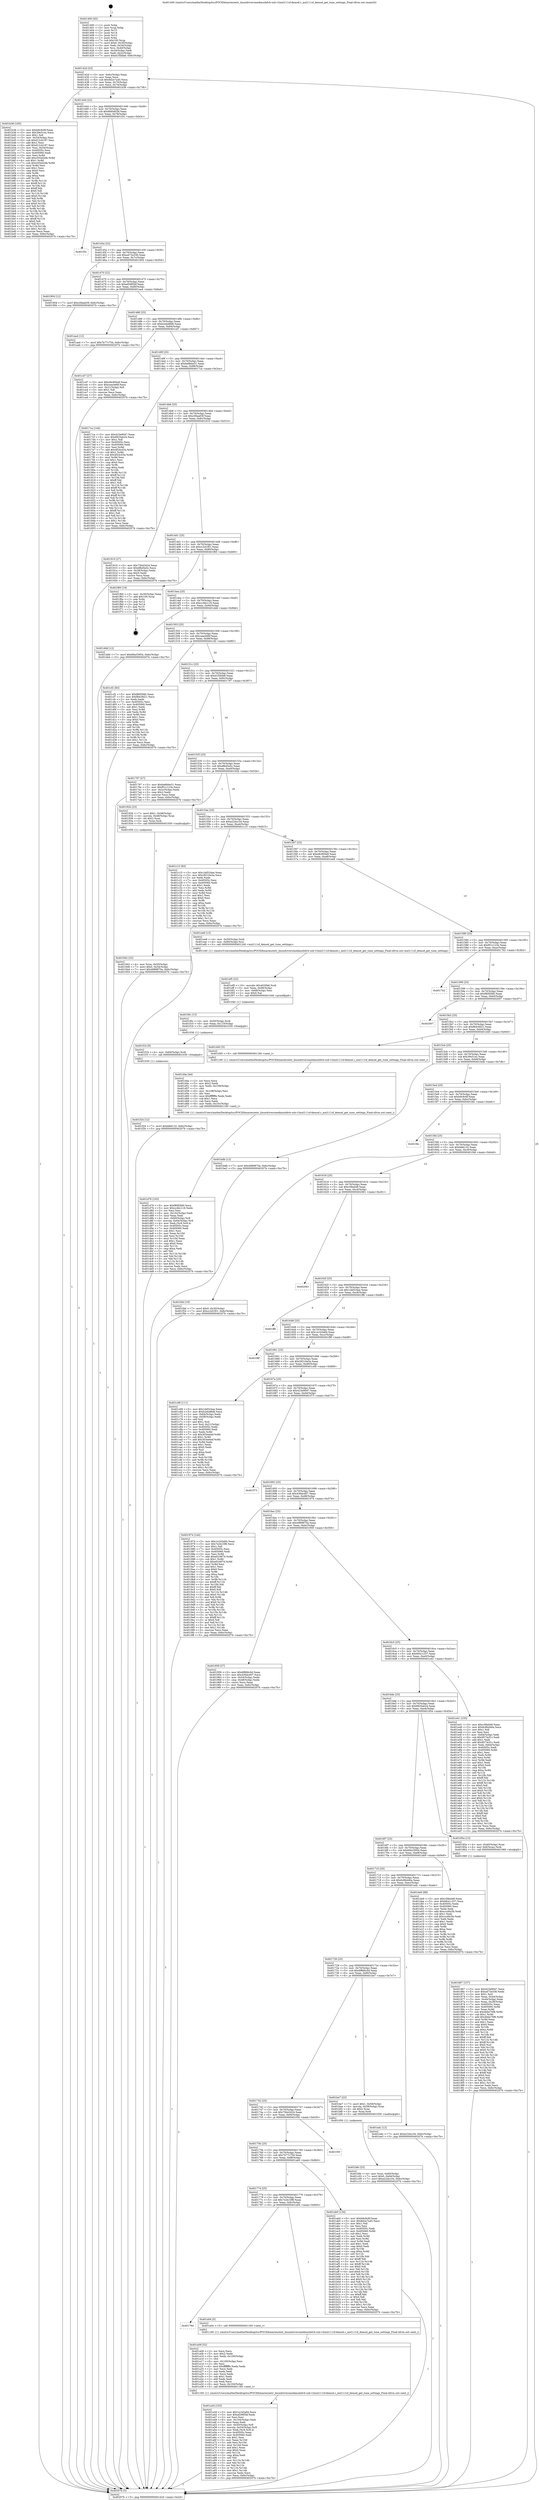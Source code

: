 digraph "0x401400" {
  label = "0x401400 (/mnt/c/Users/mathe/Desktop/tcc/POCII/binaries/extr_linuxdriversmediausbdvb-usb-v2mxl111sf-demod.c_mxl111sf_demod_get_tune_settings_Final-ollvm.out::main(0))"
  labelloc = "t"
  node[shape=record]

  Entry [label="",width=0.3,height=0.3,shape=circle,fillcolor=black,style=filled]
  "0x40142d" [label="{
     0x40142d [23]\l
     | [instrs]\l
     &nbsp;&nbsp;0x40142d \<+3\>: mov -0x6c(%rbp),%eax\l
     &nbsp;&nbsp;0x401430 \<+2\>: mov %eax,%ecx\l
     &nbsp;&nbsp;0x401432 \<+6\>: sub $0x8d2e7a45,%ecx\l
     &nbsp;&nbsp;0x401438 \<+3\>: mov %eax,-0x70(%rbp)\l
     &nbsp;&nbsp;0x40143b \<+3\>: mov %ecx,-0x74(%rbp)\l
     &nbsp;&nbsp;0x40143e \<+6\>: je 0000000000401b36 \<main+0x736\>\l
  }"]
  "0x401b36" [label="{
     0x401b36 [165]\l
     | [instrs]\l
     &nbsp;&nbsp;0x401b36 \<+5\>: mov $0xb9c9c6f,%eax\l
     &nbsp;&nbsp;0x401b3b \<+5\>: mov $0x39e51ec,%ecx\l
     &nbsp;&nbsp;0x401b40 \<+2\>: mov $0x1,%dl\l
     &nbsp;&nbsp;0x401b42 \<+3\>: mov -0x54(%rbp),%esi\l
     &nbsp;&nbsp;0x401b45 \<+6\>: sub $0xd12cb187,%esi\l
     &nbsp;&nbsp;0x401b4b \<+3\>: add $0x1,%esi\l
     &nbsp;&nbsp;0x401b4e \<+6\>: add $0xd12cb187,%esi\l
     &nbsp;&nbsp;0x401b54 \<+3\>: mov %esi,-0x54(%rbp)\l
     &nbsp;&nbsp;0x401b57 \<+7\>: mov 0x40505c,%esi\l
     &nbsp;&nbsp;0x401b5e \<+7\>: mov 0x405060,%edi\l
     &nbsp;&nbsp;0x401b65 \<+3\>: mov %esi,%r8d\l
     &nbsp;&nbsp;0x401b68 \<+7\>: add $0xc054d2db,%r8d\l
     &nbsp;&nbsp;0x401b6f \<+4\>: sub $0x1,%r8d\l
     &nbsp;&nbsp;0x401b73 \<+7\>: sub $0xc054d2db,%r8d\l
     &nbsp;&nbsp;0x401b7a \<+4\>: imul %r8d,%esi\l
     &nbsp;&nbsp;0x401b7e \<+3\>: and $0x1,%esi\l
     &nbsp;&nbsp;0x401b81 \<+3\>: cmp $0x0,%esi\l
     &nbsp;&nbsp;0x401b84 \<+4\>: sete %r9b\l
     &nbsp;&nbsp;0x401b88 \<+3\>: cmp $0xa,%edi\l
     &nbsp;&nbsp;0x401b8b \<+4\>: setl %r10b\l
     &nbsp;&nbsp;0x401b8f \<+3\>: mov %r9b,%r11b\l
     &nbsp;&nbsp;0x401b92 \<+4\>: xor $0xff,%r11b\l
     &nbsp;&nbsp;0x401b96 \<+3\>: mov %r10b,%bl\l
     &nbsp;&nbsp;0x401b99 \<+3\>: xor $0xff,%bl\l
     &nbsp;&nbsp;0x401b9c \<+3\>: xor $0x0,%dl\l
     &nbsp;&nbsp;0x401b9f \<+3\>: mov %r11b,%r14b\l
     &nbsp;&nbsp;0x401ba2 \<+4\>: and $0x0,%r14b\l
     &nbsp;&nbsp;0x401ba6 \<+3\>: and %dl,%r9b\l
     &nbsp;&nbsp;0x401ba9 \<+3\>: mov %bl,%r15b\l
     &nbsp;&nbsp;0x401bac \<+4\>: and $0x0,%r15b\l
     &nbsp;&nbsp;0x401bb0 \<+3\>: and %dl,%r10b\l
     &nbsp;&nbsp;0x401bb3 \<+3\>: or %r9b,%r14b\l
     &nbsp;&nbsp;0x401bb6 \<+3\>: or %r10b,%r15b\l
     &nbsp;&nbsp;0x401bb9 \<+3\>: xor %r15b,%r14b\l
     &nbsp;&nbsp;0x401bbc \<+3\>: or %bl,%r11b\l
     &nbsp;&nbsp;0x401bbf \<+4\>: xor $0xff,%r11b\l
     &nbsp;&nbsp;0x401bc3 \<+3\>: or $0x0,%dl\l
     &nbsp;&nbsp;0x401bc6 \<+3\>: and %dl,%r11b\l
     &nbsp;&nbsp;0x401bc9 \<+3\>: or %r11b,%r14b\l
     &nbsp;&nbsp;0x401bcc \<+4\>: test $0x1,%r14b\l
     &nbsp;&nbsp;0x401bd0 \<+3\>: cmovne %ecx,%eax\l
     &nbsp;&nbsp;0x401bd3 \<+3\>: mov %eax,-0x6c(%rbp)\l
     &nbsp;&nbsp;0x401bd6 \<+5\>: jmp 000000000040207b \<main+0xc7b\>\l
  }"]
  "0x401444" [label="{
     0x401444 [22]\l
     | [instrs]\l
     &nbsp;&nbsp;0x401444 \<+5\>: jmp 0000000000401449 \<main+0x49\>\l
     &nbsp;&nbsp;0x401449 \<+3\>: mov -0x70(%rbp),%eax\l
     &nbsp;&nbsp;0x40144c \<+5\>: sub $0x8f40d039,%eax\l
     &nbsp;&nbsp;0x401451 \<+3\>: mov %eax,-0x78(%rbp)\l
     &nbsp;&nbsp;0x401454 \<+6\>: je 0000000000401f3c \<main+0xb3c\>\l
  }"]
  Exit [label="",width=0.3,height=0.3,shape=circle,fillcolor=black,style=filled,peripheries=2]
  "0x401f3c" [label="{
     0x401f3c\l
  }", style=dashed]
  "0x40145a" [label="{
     0x40145a [22]\l
     | [instrs]\l
     &nbsp;&nbsp;0x40145a \<+5\>: jmp 000000000040145f \<main+0x5f\>\l
     &nbsp;&nbsp;0x40145f \<+3\>: mov -0x70(%rbp),%eax\l
     &nbsp;&nbsp;0x401462 \<+5\>: sub $0xa472e336,%eax\l
     &nbsp;&nbsp;0x401467 \<+3\>: mov %eax,-0x7c(%rbp)\l
     &nbsp;&nbsp;0x40146a \<+6\>: je 0000000000401904 \<main+0x504\>\l
  }"]
  "0x401f24" [label="{
     0x401f24 [12]\l
     | [instrs]\l
     &nbsp;&nbsp;0x401f24 \<+7\>: movl $0xbfe6132,-0x6c(%rbp)\l
     &nbsp;&nbsp;0x401f2b \<+5\>: jmp 000000000040207b \<main+0xc7b\>\l
  }"]
  "0x401904" [label="{
     0x401904 [12]\l
     | [instrs]\l
     &nbsp;&nbsp;0x401904 \<+7\>: movl $0xc06aa03f,-0x6c(%rbp)\l
     &nbsp;&nbsp;0x40190b \<+5\>: jmp 000000000040207b \<main+0xc7b\>\l
  }"]
  "0x401470" [label="{
     0x401470 [22]\l
     | [instrs]\l
     &nbsp;&nbsp;0x401470 \<+5\>: jmp 0000000000401475 \<main+0x75\>\l
     &nbsp;&nbsp;0x401475 \<+3\>: mov -0x70(%rbp),%eax\l
     &nbsp;&nbsp;0x401478 \<+5\>: sub $0xaf2985bf,%eax\l
     &nbsp;&nbsp;0x40147d \<+3\>: mov %eax,-0x80(%rbp)\l
     &nbsp;&nbsp;0x401480 \<+6\>: je 0000000000401aa4 \<main+0x6a4\>\l
  }"]
  "0x401f1b" [label="{
     0x401f1b [9]\l
     | [instrs]\l
     &nbsp;&nbsp;0x401f1b \<+4\>: mov -0x60(%rbp),%rdi\l
     &nbsp;&nbsp;0x401f1f \<+5\>: call 0000000000401030 \<free@plt\>\l
     | [calls]\l
     &nbsp;&nbsp;0x401030 \{1\} (unknown)\l
  }"]
  "0x401aa4" [label="{
     0x401aa4 [12]\l
     | [instrs]\l
     &nbsp;&nbsp;0x401aa4 \<+7\>: movl $0x7b77c75d,-0x6c(%rbp)\l
     &nbsp;&nbsp;0x401aab \<+5\>: jmp 000000000040207b \<main+0xc7b\>\l
  }"]
  "0x401486" [label="{
     0x401486 [25]\l
     | [instrs]\l
     &nbsp;&nbsp;0x401486 \<+5\>: jmp 000000000040148b \<main+0x8b\>\l
     &nbsp;&nbsp;0x40148b \<+3\>: mov -0x70(%rbp),%eax\l
     &nbsp;&nbsp;0x40148e \<+5\>: sub $0xb2ebd8d8,%eax\l
     &nbsp;&nbsp;0x401493 \<+6\>: mov %eax,-0x84(%rbp)\l
     &nbsp;&nbsp;0x401499 \<+6\>: je 0000000000401cd7 \<main+0x8d7\>\l
  }"]
  "0x401f0c" [label="{
     0x401f0c [15]\l
     | [instrs]\l
     &nbsp;&nbsp;0x401f0c \<+4\>: mov -0x50(%rbp),%rdi\l
     &nbsp;&nbsp;0x401f10 \<+6\>: mov %eax,-0x110(%rbp)\l
     &nbsp;&nbsp;0x401f16 \<+5\>: call 0000000000401030 \<free@plt\>\l
     | [calls]\l
     &nbsp;&nbsp;0x401030 \{1\} (unknown)\l
  }"]
  "0x401cd7" [label="{
     0x401cd7 [27]\l
     | [instrs]\l
     &nbsp;&nbsp;0x401cd7 \<+5\>: mov $0xe9c900a9,%eax\l
     &nbsp;&nbsp;0x401cdc \<+5\>: mov $0xceacb66f,%ecx\l
     &nbsp;&nbsp;0x401ce1 \<+3\>: mov -0x21(%rbp),%dl\l
     &nbsp;&nbsp;0x401ce4 \<+3\>: test $0x1,%dl\l
     &nbsp;&nbsp;0x401ce7 \<+3\>: cmovne %ecx,%eax\l
     &nbsp;&nbsp;0x401cea \<+3\>: mov %eax,-0x6c(%rbp)\l
     &nbsp;&nbsp;0x401ced \<+5\>: jmp 000000000040207b \<main+0xc7b\>\l
  }"]
  "0x40149f" [label="{
     0x40149f [25]\l
     | [instrs]\l
     &nbsp;&nbsp;0x40149f \<+5\>: jmp 00000000004014a4 \<main+0xa4\>\l
     &nbsp;&nbsp;0x4014a4 \<+3\>: mov -0x70(%rbp),%eax\l
     &nbsp;&nbsp;0x4014a7 \<+5\>: sub $0xbe8bbe51,%eax\l
     &nbsp;&nbsp;0x4014ac \<+6\>: mov %eax,-0x88(%rbp)\l
     &nbsp;&nbsp;0x4014b2 \<+6\>: je 00000000004017ca \<main+0x3ca\>\l
  }"]
  "0x401ef5" [label="{
     0x401ef5 [23]\l
     | [instrs]\l
     &nbsp;&nbsp;0x401ef5 \<+10\>: movabs $0x4030b6,%rdi\l
     &nbsp;&nbsp;0x401eff \<+3\>: mov %eax,-0x68(%rbp)\l
     &nbsp;&nbsp;0x401f02 \<+3\>: mov -0x68(%rbp),%esi\l
     &nbsp;&nbsp;0x401f05 \<+2\>: mov $0x0,%al\l
     &nbsp;&nbsp;0x401f07 \<+5\>: call 0000000000401040 \<printf@plt\>\l
     | [calls]\l
     &nbsp;&nbsp;0x401040 \{1\} (unknown)\l
  }"]
  "0x4017ca" [label="{
     0x4017ca [144]\l
     | [instrs]\l
     &nbsp;&nbsp;0x4017ca \<+5\>: mov $0x423e9047,%eax\l
     &nbsp;&nbsp;0x4017cf \<+5\>: mov $0x6825ab24,%ecx\l
     &nbsp;&nbsp;0x4017d4 \<+2\>: mov $0x1,%dl\l
     &nbsp;&nbsp;0x4017d6 \<+7\>: mov 0x40505c,%esi\l
     &nbsp;&nbsp;0x4017dd \<+7\>: mov 0x405060,%edi\l
     &nbsp;&nbsp;0x4017e4 \<+3\>: mov %esi,%r8d\l
     &nbsp;&nbsp;0x4017e7 \<+7\>: add $0x4f24c03a,%r8d\l
     &nbsp;&nbsp;0x4017ee \<+4\>: sub $0x1,%r8d\l
     &nbsp;&nbsp;0x4017f2 \<+7\>: sub $0x4f24c03a,%r8d\l
     &nbsp;&nbsp;0x4017f9 \<+4\>: imul %r8d,%esi\l
     &nbsp;&nbsp;0x4017fd \<+3\>: and $0x1,%esi\l
     &nbsp;&nbsp;0x401800 \<+3\>: cmp $0x0,%esi\l
     &nbsp;&nbsp;0x401803 \<+4\>: sete %r9b\l
     &nbsp;&nbsp;0x401807 \<+3\>: cmp $0xa,%edi\l
     &nbsp;&nbsp;0x40180a \<+4\>: setl %r10b\l
     &nbsp;&nbsp;0x40180e \<+3\>: mov %r9b,%r11b\l
     &nbsp;&nbsp;0x401811 \<+4\>: xor $0xff,%r11b\l
     &nbsp;&nbsp;0x401815 \<+3\>: mov %r10b,%bl\l
     &nbsp;&nbsp;0x401818 \<+3\>: xor $0xff,%bl\l
     &nbsp;&nbsp;0x40181b \<+3\>: xor $0x1,%dl\l
     &nbsp;&nbsp;0x40181e \<+3\>: mov %r11b,%r14b\l
     &nbsp;&nbsp;0x401821 \<+4\>: and $0xff,%r14b\l
     &nbsp;&nbsp;0x401825 \<+3\>: and %dl,%r9b\l
     &nbsp;&nbsp;0x401828 \<+3\>: mov %bl,%r15b\l
     &nbsp;&nbsp;0x40182b \<+4\>: and $0xff,%r15b\l
     &nbsp;&nbsp;0x40182f \<+3\>: and %dl,%r10b\l
     &nbsp;&nbsp;0x401832 \<+3\>: or %r9b,%r14b\l
     &nbsp;&nbsp;0x401835 \<+3\>: or %r10b,%r15b\l
     &nbsp;&nbsp;0x401838 \<+3\>: xor %r15b,%r14b\l
     &nbsp;&nbsp;0x40183b \<+3\>: or %bl,%r11b\l
     &nbsp;&nbsp;0x40183e \<+4\>: xor $0xff,%r11b\l
     &nbsp;&nbsp;0x401842 \<+3\>: or $0x1,%dl\l
     &nbsp;&nbsp;0x401845 \<+3\>: and %dl,%r11b\l
     &nbsp;&nbsp;0x401848 \<+3\>: or %r11b,%r14b\l
     &nbsp;&nbsp;0x40184b \<+4\>: test $0x1,%r14b\l
     &nbsp;&nbsp;0x40184f \<+3\>: cmovne %ecx,%eax\l
     &nbsp;&nbsp;0x401852 \<+3\>: mov %eax,-0x6c(%rbp)\l
     &nbsp;&nbsp;0x401855 \<+5\>: jmp 000000000040207b \<main+0xc7b\>\l
  }"]
  "0x4014b8" [label="{
     0x4014b8 [25]\l
     | [instrs]\l
     &nbsp;&nbsp;0x4014b8 \<+5\>: jmp 00000000004014bd \<main+0xbd\>\l
     &nbsp;&nbsp;0x4014bd \<+3\>: mov -0x70(%rbp),%eax\l
     &nbsp;&nbsp;0x4014c0 \<+5\>: sub $0xc06aa03f,%eax\l
     &nbsp;&nbsp;0x4014c5 \<+6\>: mov %eax,-0x8c(%rbp)\l
     &nbsp;&nbsp;0x4014cb \<+6\>: je 0000000000401910 \<main+0x510\>\l
  }"]
  "0x401d76" [label="{
     0x401d76 [103]\l
     | [instrs]\l
     &nbsp;&nbsp;0x401d76 \<+5\>: mov $0xf80f2fd0,%ecx\l
     &nbsp;&nbsp;0x401d7b \<+5\>: mov $0xcc4bc118,%edx\l
     &nbsp;&nbsp;0x401d80 \<+2\>: xor %esi,%esi\l
     &nbsp;&nbsp;0x401d82 \<+6\>: mov -0x10c(%rbp),%edi\l
     &nbsp;&nbsp;0x401d88 \<+3\>: imul %eax,%edi\l
     &nbsp;&nbsp;0x401d8b \<+4\>: mov -0x60(%rbp),%r8\l
     &nbsp;&nbsp;0x401d8f \<+4\>: movslq -0x64(%rbp),%r9\l
     &nbsp;&nbsp;0x401d93 \<+4\>: mov %edi,(%r8,%r9,4)\l
     &nbsp;&nbsp;0x401d97 \<+7\>: mov 0x40505c,%eax\l
     &nbsp;&nbsp;0x401d9e \<+7\>: mov 0x405060,%edi\l
     &nbsp;&nbsp;0x401da5 \<+3\>: sub $0x1,%esi\l
     &nbsp;&nbsp;0x401da8 \<+3\>: mov %eax,%r10d\l
     &nbsp;&nbsp;0x401dab \<+3\>: add %esi,%r10d\l
     &nbsp;&nbsp;0x401dae \<+4\>: imul %r10d,%eax\l
     &nbsp;&nbsp;0x401db2 \<+3\>: and $0x1,%eax\l
     &nbsp;&nbsp;0x401db5 \<+3\>: cmp $0x0,%eax\l
     &nbsp;&nbsp;0x401db8 \<+4\>: sete %r11b\l
     &nbsp;&nbsp;0x401dbc \<+3\>: cmp $0xa,%edi\l
     &nbsp;&nbsp;0x401dbf \<+3\>: setl %bl\l
     &nbsp;&nbsp;0x401dc2 \<+3\>: mov %r11b,%r14b\l
     &nbsp;&nbsp;0x401dc5 \<+3\>: and %bl,%r14b\l
     &nbsp;&nbsp;0x401dc8 \<+3\>: xor %bl,%r11b\l
     &nbsp;&nbsp;0x401dcb \<+3\>: or %r11b,%r14b\l
     &nbsp;&nbsp;0x401dce \<+4\>: test $0x1,%r14b\l
     &nbsp;&nbsp;0x401dd2 \<+3\>: cmovne %edx,%ecx\l
     &nbsp;&nbsp;0x401dd5 \<+3\>: mov %ecx,-0x6c(%rbp)\l
     &nbsp;&nbsp;0x401dd8 \<+5\>: jmp 000000000040207b \<main+0xc7b\>\l
  }"]
  "0x401910" [label="{
     0x401910 [27]\l
     | [instrs]\l
     &nbsp;&nbsp;0x401910 \<+5\>: mov $0x75b43424,%eax\l
     &nbsp;&nbsp;0x401915 \<+5\>: mov $0xdfbd5a5c,%ecx\l
     &nbsp;&nbsp;0x40191a \<+3\>: mov -0x28(%rbp),%edx\l
     &nbsp;&nbsp;0x40191d \<+3\>: cmp $0x0,%edx\l
     &nbsp;&nbsp;0x401920 \<+3\>: cmove %ecx,%eax\l
     &nbsp;&nbsp;0x401923 \<+3\>: mov %eax,-0x6c(%rbp)\l
     &nbsp;&nbsp;0x401926 \<+5\>: jmp 000000000040207b \<main+0xc7b\>\l
  }"]
  "0x4014d1" [label="{
     0x4014d1 [25]\l
     | [instrs]\l
     &nbsp;&nbsp;0x4014d1 \<+5\>: jmp 00000000004014d6 \<main+0xd6\>\l
     &nbsp;&nbsp;0x4014d6 \<+3\>: mov -0x70(%rbp),%eax\l
     &nbsp;&nbsp;0x4014d9 \<+5\>: sub $0xcc2d1f01,%eax\l
     &nbsp;&nbsp;0x4014de \<+6\>: mov %eax,-0x90(%rbp)\l
     &nbsp;&nbsp;0x4014e4 \<+6\>: je 0000000000401f60 \<main+0xb60\>\l
  }"]
  "0x401d4a" [label="{
     0x401d4a [44]\l
     | [instrs]\l
     &nbsp;&nbsp;0x401d4a \<+2\>: xor %ecx,%ecx\l
     &nbsp;&nbsp;0x401d4c \<+5\>: mov $0x2,%edx\l
     &nbsp;&nbsp;0x401d51 \<+6\>: mov %edx,-0x108(%rbp)\l
     &nbsp;&nbsp;0x401d57 \<+1\>: cltd\l
     &nbsp;&nbsp;0x401d58 \<+6\>: mov -0x108(%rbp),%esi\l
     &nbsp;&nbsp;0x401d5e \<+2\>: idiv %esi\l
     &nbsp;&nbsp;0x401d60 \<+6\>: imul $0xfffffffe,%edx,%edx\l
     &nbsp;&nbsp;0x401d66 \<+3\>: sub $0x1,%ecx\l
     &nbsp;&nbsp;0x401d69 \<+2\>: sub %ecx,%edx\l
     &nbsp;&nbsp;0x401d6b \<+6\>: mov %edx,-0x10c(%rbp)\l
     &nbsp;&nbsp;0x401d71 \<+5\>: call 0000000000401160 \<next_i\>\l
     | [calls]\l
     &nbsp;&nbsp;0x401160 \{1\} (/mnt/c/Users/mathe/Desktop/tcc/POCII/binaries/extr_linuxdriversmediausbdvb-usb-v2mxl111sf-demod.c_mxl111sf_demod_get_tune_settings_Final-ollvm.out::next_i)\l
  }"]
  "0x401f60" [label="{
     0x401f60 [19]\l
     | [instrs]\l
     &nbsp;&nbsp;0x401f60 \<+3\>: mov -0x30(%rbp),%eax\l
     &nbsp;&nbsp;0x401f63 \<+7\>: add $0x100,%rsp\l
     &nbsp;&nbsp;0x401f6a \<+1\>: pop %rbx\l
     &nbsp;&nbsp;0x401f6b \<+2\>: pop %r12\l
     &nbsp;&nbsp;0x401f6d \<+2\>: pop %r14\l
     &nbsp;&nbsp;0x401f6f \<+2\>: pop %r15\l
     &nbsp;&nbsp;0x401f71 \<+1\>: pop %rbp\l
     &nbsp;&nbsp;0x401f72 \<+1\>: ret\l
  }"]
  "0x4014ea" [label="{
     0x4014ea [25]\l
     | [instrs]\l
     &nbsp;&nbsp;0x4014ea \<+5\>: jmp 00000000004014ef \<main+0xef\>\l
     &nbsp;&nbsp;0x4014ef \<+3\>: mov -0x70(%rbp),%eax\l
     &nbsp;&nbsp;0x4014f2 \<+5\>: sub $0xcc4bc118,%eax\l
     &nbsp;&nbsp;0x4014f7 \<+6\>: mov %eax,-0x94(%rbp)\l
     &nbsp;&nbsp;0x4014fd \<+6\>: je 0000000000401ddd \<main+0x9dd\>\l
  }"]
  "0x401bfe" [label="{
     0x401bfe [23]\l
     | [instrs]\l
     &nbsp;&nbsp;0x401bfe \<+4\>: mov %rax,-0x60(%rbp)\l
     &nbsp;&nbsp;0x401c02 \<+7\>: movl $0x0,-0x64(%rbp)\l
     &nbsp;&nbsp;0x401c09 \<+7\>: movl $0xe22dcc34,-0x6c(%rbp)\l
     &nbsp;&nbsp;0x401c10 \<+5\>: jmp 000000000040207b \<main+0xc7b\>\l
  }"]
  "0x401ddd" [label="{
     0x401ddd [12]\l
     | [instrs]\l
     &nbsp;&nbsp;0x401ddd \<+7\>: movl $0x69a33954,-0x6c(%rbp)\l
     &nbsp;&nbsp;0x401de4 \<+5\>: jmp 000000000040207b \<main+0xc7b\>\l
  }"]
  "0x401503" [label="{
     0x401503 [25]\l
     | [instrs]\l
     &nbsp;&nbsp;0x401503 \<+5\>: jmp 0000000000401508 \<main+0x108\>\l
     &nbsp;&nbsp;0x401508 \<+3\>: mov -0x70(%rbp),%eax\l
     &nbsp;&nbsp;0x40150b \<+5\>: sub $0xceacb66f,%eax\l
     &nbsp;&nbsp;0x401510 \<+6\>: mov %eax,-0x98(%rbp)\l
     &nbsp;&nbsp;0x401516 \<+6\>: je 0000000000401cf2 \<main+0x8f2\>\l
  }"]
  "0x401a3d" [label="{
     0x401a3d [103]\l
     | [instrs]\l
     &nbsp;&nbsp;0x401a3d \<+5\>: mov $0x1e1b5a84,%ecx\l
     &nbsp;&nbsp;0x401a42 \<+5\>: mov $0xaf2985bf,%edx\l
     &nbsp;&nbsp;0x401a47 \<+2\>: xor %esi,%esi\l
     &nbsp;&nbsp;0x401a49 \<+6\>: mov -0x104(%rbp),%edi\l
     &nbsp;&nbsp;0x401a4f \<+3\>: imul %eax,%edi\l
     &nbsp;&nbsp;0x401a52 \<+4\>: mov -0x50(%rbp),%r8\l
     &nbsp;&nbsp;0x401a56 \<+4\>: movslq -0x54(%rbp),%r9\l
     &nbsp;&nbsp;0x401a5a \<+4\>: mov %edi,(%r8,%r9,4)\l
     &nbsp;&nbsp;0x401a5e \<+7\>: mov 0x40505c,%eax\l
     &nbsp;&nbsp;0x401a65 \<+7\>: mov 0x405060,%edi\l
     &nbsp;&nbsp;0x401a6c \<+3\>: sub $0x1,%esi\l
     &nbsp;&nbsp;0x401a6f \<+3\>: mov %eax,%r10d\l
     &nbsp;&nbsp;0x401a72 \<+3\>: add %esi,%r10d\l
     &nbsp;&nbsp;0x401a75 \<+4\>: imul %r10d,%eax\l
     &nbsp;&nbsp;0x401a79 \<+3\>: and $0x1,%eax\l
     &nbsp;&nbsp;0x401a7c \<+3\>: cmp $0x0,%eax\l
     &nbsp;&nbsp;0x401a7f \<+4\>: sete %r11b\l
     &nbsp;&nbsp;0x401a83 \<+3\>: cmp $0xa,%edi\l
     &nbsp;&nbsp;0x401a86 \<+3\>: setl %bl\l
     &nbsp;&nbsp;0x401a89 \<+3\>: mov %r11b,%r14b\l
     &nbsp;&nbsp;0x401a8c \<+3\>: and %bl,%r14b\l
     &nbsp;&nbsp;0x401a8f \<+3\>: xor %bl,%r11b\l
     &nbsp;&nbsp;0x401a92 \<+3\>: or %r11b,%r14b\l
     &nbsp;&nbsp;0x401a95 \<+4\>: test $0x1,%r14b\l
     &nbsp;&nbsp;0x401a99 \<+3\>: cmovne %edx,%ecx\l
     &nbsp;&nbsp;0x401a9c \<+3\>: mov %ecx,-0x6c(%rbp)\l
     &nbsp;&nbsp;0x401a9f \<+5\>: jmp 000000000040207b \<main+0xc7b\>\l
  }"]
  "0x401cf2" [label="{
     0x401cf2 [83]\l
     | [instrs]\l
     &nbsp;&nbsp;0x401cf2 \<+5\>: mov $0xf80f2fd0,%eax\l
     &nbsp;&nbsp;0x401cf7 \<+5\>: mov $0xf84c9d21,%ecx\l
     &nbsp;&nbsp;0x401cfc \<+2\>: xor %edx,%edx\l
     &nbsp;&nbsp;0x401cfe \<+7\>: mov 0x40505c,%esi\l
     &nbsp;&nbsp;0x401d05 \<+7\>: mov 0x405060,%edi\l
     &nbsp;&nbsp;0x401d0c \<+3\>: sub $0x1,%edx\l
     &nbsp;&nbsp;0x401d0f \<+3\>: mov %esi,%r8d\l
     &nbsp;&nbsp;0x401d12 \<+3\>: add %edx,%r8d\l
     &nbsp;&nbsp;0x401d15 \<+4\>: imul %r8d,%esi\l
     &nbsp;&nbsp;0x401d19 \<+3\>: and $0x1,%esi\l
     &nbsp;&nbsp;0x401d1c \<+3\>: cmp $0x0,%esi\l
     &nbsp;&nbsp;0x401d1f \<+4\>: sete %r9b\l
     &nbsp;&nbsp;0x401d23 \<+3\>: cmp $0xa,%edi\l
     &nbsp;&nbsp;0x401d26 \<+4\>: setl %r10b\l
     &nbsp;&nbsp;0x401d2a \<+3\>: mov %r9b,%r11b\l
     &nbsp;&nbsp;0x401d2d \<+3\>: and %r10b,%r11b\l
     &nbsp;&nbsp;0x401d30 \<+3\>: xor %r10b,%r9b\l
     &nbsp;&nbsp;0x401d33 \<+3\>: or %r9b,%r11b\l
     &nbsp;&nbsp;0x401d36 \<+4\>: test $0x1,%r11b\l
     &nbsp;&nbsp;0x401d3a \<+3\>: cmovne %ecx,%eax\l
     &nbsp;&nbsp;0x401d3d \<+3\>: mov %eax,-0x6c(%rbp)\l
     &nbsp;&nbsp;0x401d40 \<+5\>: jmp 000000000040207b \<main+0xc7b\>\l
  }"]
  "0x40151c" [label="{
     0x40151c [25]\l
     | [instrs]\l
     &nbsp;&nbsp;0x40151c \<+5\>: jmp 0000000000401521 \<main+0x121\>\l
     &nbsp;&nbsp;0x401521 \<+3\>: mov -0x70(%rbp),%eax\l
     &nbsp;&nbsp;0x401524 \<+5\>: sub $0xd1f5bfa8,%eax\l
     &nbsp;&nbsp;0x401529 \<+6\>: mov %eax,-0x9c(%rbp)\l
     &nbsp;&nbsp;0x40152f \<+6\>: je 0000000000401797 \<main+0x397\>\l
  }"]
  "0x401a09" [label="{
     0x401a09 [52]\l
     | [instrs]\l
     &nbsp;&nbsp;0x401a09 \<+2\>: xor %ecx,%ecx\l
     &nbsp;&nbsp;0x401a0b \<+5\>: mov $0x2,%edx\l
     &nbsp;&nbsp;0x401a10 \<+6\>: mov %edx,-0x100(%rbp)\l
     &nbsp;&nbsp;0x401a16 \<+1\>: cltd\l
     &nbsp;&nbsp;0x401a17 \<+6\>: mov -0x100(%rbp),%esi\l
     &nbsp;&nbsp;0x401a1d \<+2\>: idiv %esi\l
     &nbsp;&nbsp;0x401a1f \<+6\>: imul $0xfffffffe,%edx,%edx\l
     &nbsp;&nbsp;0x401a25 \<+2\>: mov %ecx,%edi\l
     &nbsp;&nbsp;0x401a27 \<+2\>: sub %edx,%edi\l
     &nbsp;&nbsp;0x401a29 \<+2\>: mov %ecx,%edx\l
     &nbsp;&nbsp;0x401a2b \<+3\>: sub $0x1,%edx\l
     &nbsp;&nbsp;0x401a2e \<+2\>: add %edx,%edi\l
     &nbsp;&nbsp;0x401a30 \<+2\>: sub %edi,%ecx\l
     &nbsp;&nbsp;0x401a32 \<+6\>: mov %ecx,-0x104(%rbp)\l
     &nbsp;&nbsp;0x401a38 \<+5\>: call 0000000000401160 \<next_i\>\l
     | [calls]\l
     &nbsp;&nbsp;0x401160 \{1\} (/mnt/c/Users/mathe/Desktop/tcc/POCII/binaries/extr_linuxdriversmediausbdvb-usb-v2mxl111sf-demod.c_mxl111sf_demod_get_tune_settings_Final-ollvm.out::next_i)\l
  }"]
  "0x401797" [label="{
     0x401797 [27]\l
     | [instrs]\l
     &nbsp;&nbsp;0x401797 \<+5\>: mov $0xbe8bbe51,%eax\l
     &nbsp;&nbsp;0x40179c \<+5\>: mov $0xf01c123e,%ecx\l
     &nbsp;&nbsp;0x4017a1 \<+3\>: mov -0x2c(%rbp),%edx\l
     &nbsp;&nbsp;0x4017a4 \<+3\>: cmp $0x2,%edx\l
     &nbsp;&nbsp;0x4017a7 \<+3\>: cmovne %ecx,%eax\l
     &nbsp;&nbsp;0x4017aa \<+3\>: mov %eax,-0x6c(%rbp)\l
     &nbsp;&nbsp;0x4017ad \<+5\>: jmp 000000000040207b \<main+0xc7b\>\l
  }"]
  "0x401535" [label="{
     0x401535 [25]\l
     | [instrs]\l
     &nbsp;&nbsp;0x401535 \<+5\>: jmp 000000000040153a \<main+0x13a\>\l
     &nbsp;&nbsp;0x40153a \<+3\>: mov -0x70(%rbp),%eax\l
     &nbsp;&nbsp;0x40153d \<+5\>: sub $0xdfbd5a5c,%eax\l
     &nbsp;&nbsp;0x401542 \<+6\>: mov %eax,-0xa0(%rbp)\l
     &nbsp;&nbsp;0x401548 \<+6\>: je 000000000040192b \<main+0x52b\>\l
  }"]
  "0x40207b" [label="{
     0x40207b [5]\l
     | [instrs]\l
     &nbsp;&nbsp;0x40207b \<+5\>: jmp 000000000040142d \<main+0x2d\>\l
  }"]
  "0x401400" [label="{
     0x401400 [45]\l
     | [instrs]\l
     &nbsp;&nbsp;0x401400 \<+1\>: push %rbp\l
     &nbsp;&nbsp;0x401401 \<+3\>: mov %rsp,%rbp\l
     &nbsp;&nbsp;0x401404 \<+2\>: push %r15\l
     &nbsp;&nbsp;0x401406 \<+2\>: push %r14\l
     &nbsp;&nbsp;0x401408 \<+2\>: push %r12\l
     &nbsp;&nbsp;0x40140a \<+1\>: push %rbx\l
     &nbsp;&nbsp;0x40140b \<+7\>: sub $0x100,%rsp\l
     &nbsp;&nbsp;0x401412 \<+7\>: movl $0x0,-0x30(%rbp)\l
     &nbsp;&nbsp;0x401419 \<+3\>: mov %edi,-0x34(%rbp)\l
     &nbsp;&nbsp;0x40141c \<+4\>: mov %rsi,-0x40(%rbp)\l
     &nbsp;&nbsp;0x401420 \<+3\>: mov -0x34(%rbp),%edi\l
     &nbsp;&nbsp;0x401423 \<+3\>: mov %edi,-0x2c(%rbp)\l
     &nbsp;&nbsp;0x401426 \<+7\>: movl $0xd1f5bfa8,-0x6c(%rbp)\l
  }"]
  "0x40178d" [label="{
     0x40178d\l
  }", style=dashed]
  "0x40192b" [label="{
     0x40192b [23]\l
     | [instrs]\l
     &nbsp;&nbsp;0x40192b \<+7\>: movl $0x1,-0x48(%rbp)\l
     &nbsp;&nbsp;0x401932 \<+4\>: movslq -0x48(%rbp),%rax\l
     &nbsp;&nbsp;0x401936 \<+4\>: shl $0x2,%rax\l
     &nbsp;&nbsp;0x40193a \<+3\>: mov %rax,%rdi\l
     &nbsp;&nbsp;0x40193d \<+5\>: call 0000000000401050 \<malloc@plt\>\l
     | [calls]\l
     &nbsp;&nbsp;0x401050 \{1\} (unknown)\l
  }"]
  "0x40154e" [label="{
     0x40154e [25]\l
     | [instrs]\l
     &nbsp;&nbsp;0x40154e \<+5\>: jmp 0000000000401553 \<main+0x153\>\l
     &nbsp;&nbsp;0x401553 \<+3\>: mov -0x70(%rbp),%eax\l
     &nbsp;&nbsp;0x401556 \<+5\>: sub $0xe22dcc34,%eax\l
     &nbsp;&nbsp;0x40155b \<+6\>: mov %eax,-0xa4(%rbp)\l
     &nbsp;&nbsp;0x401561 \<+6\>: je 0000000000401c15 \<main+0x815\>\l
  }"]
  "0x401a04" [label="{
     0x401a04 [5]\l
     | [instrs]\l
     &nbsp;&nbsp;0x401a04 \<+5\>: call 0000000000401160 \<next_i\>\l
     | [calls]\l
     &nbsp;&nbsp;0x401160 \{1\} (/mnt/c/Users/mathe/Desktop/tcc/POCII/binaries/extr_linuxdriversmediausbdvb-usb-v2mxl111sf-demod.c_mxl111sf_demod_get_tune_settings_Final-ollvm.out::next_i)\l
  }"]
  "0x401c15" [label="{
     0x401c15 [83]\l
     | [instrs]\l
     &nbsp;&nbsp;0x401c15 \<+5\>: mov $0x1dd524ae,%eax\l
     &nbsp;&nbsp;0x401c1a \<+5\>: mov $0x28216e3a,%ecx\l
     &nbsp;&nbsp;0x401c1f \<+2\>: xor %edx,%edx\l
     &nbsp;&nbsp;0x401c21 \<+7\>: mov 0x40505c,%esi\l
     &nbsp;&nbsp;0x401c28 \<+7\>: mov 0x405060,%edi\l
     &nbsp;&nbsp;0x401c2f \<+3\>: sub $0x1,%edx\l
     &nbsp;&nbsp;0x401c32 \<+3\>: mov %esi,%r8d\l
     &nbsp;&nbsp;0x401c35 \<+3\>: add %edx,%r8d\l
     &nbsp;&nbsp;0x401c38 \<+4\>: imul %r8d,%esi\l
     &nbsp;&nbsp;0x401c3c \<+3\>: and $0x1,%esi\l
     &nbsp;&nbsp;0x401c3f \<+3\>: cmp $0x0,%esi\l
     &nbsp;&nbsp;0x401c42 \<+4\>: sete %r9b\l
     &nbsp;&nbsp;0x401c46 \<+3\>: cmp $0xa,%edi\l
     &nbsp;&nbsp;0x401c49 \<+4\>: setl %r10b\l
     &nbsp;&nbsp;0x401c4d \<+3\>: mov %r9b,%r11b\l
     &nbsp;&nbsp;0x401c50 \<+3\>: and %r10b,%r11b\l
     &nbsp;&nbsp;0x401c53 \<+3\>: xor %r10b,%r9b\l
     &nbsp;&nbsp;0x401c56 \<+3\>: or %r9b,%r11b\l
     &nbsp;&nbsp;0x401c59 \<+4\>: test $0x1,%r11b\l
     &nbsp;&nbsp;0x401c5d \<+3\>: cmovne %ecx,%eax\l
     &nbsp;&nbsp;0x401c60 \<+3\>: mov %eax,-0x6c(%rbp)\l
     &nbsp;&nbsp;0x401c63 \<+5\>: jmp 000000000040207b \<main+0xc7b\>\l
  }"]
  "0x401567" [label="{
     0x401567 [25]\l
     | [instrs]\l
     &nbsp;&nbsp;0x401567 \<+5\>: jmp 000000000040156c \<main+0x16c\>\l
     &nbsp;&nbsp;0x40156c \<+3\>: mov -0x70(%rbp),%eax\l
     &nbsp;&nbsp;0x40156f \<+5\>: sub $0xe9c900a9,%eax\l
     &nbsp;&nbsp;0x401574 \<+6\>: mov %eax,-0xa8(%rbp)\l
     &nbsp;&nbsp;0x40157a \<+6\>: je 0000000000401ee8 \<main+0xae8\>\l
  }"]
  "0x401774" [label="{
     0x401774 [25]\l
     | [instrs]\l
     &nbsp;&nbsp;0x401774 \<+5\>: jmp 0000000000401779 \<main+0x379\>\l
     &nbsp;&nbsp;0x401779 \<+3\>: mov -0x70(%rbp),%eax\l
     &nbsp;&nbsp;0x40177c \<+5\>: sub $0x7e2b10f8,%eax\l
     &nbsp;&nbsp;0x401781 \<+6\>: mov %eax,-0xfc(%rbp)\l
     &nbsp;&nbsp;0x401787 \<+6\>: je 0000000000401a04 \<main+0x604\>\l
  }"]
  "0x401ee8" [label="{
     0x401ee8 [13]\l
     | [instrs]\l
     &nbsp;&nbsp;0x401ee8 \<+4\>: mov -0x50(%rbp),%rdi\l
     &nbsp;&nbsp;0x401eec \<+4\>: mov -0x60(%rbp),%rsi\l
     &nbsp;&nbsp;0x401ef0 \<+5\>: call 0000000000401240 \<mxl111sf_demod_get_tune_settings\>\l
     | [calls]\l
     &nbsp;&nbsp;0x401240 \{1\} (/mnt/c/Users/mathe/Desktop/tcc/POCII/binaries/extr_linuxdriversmediausbdvb-usb-v2mxl111sf-demod.c_mxl111sf_demod_get_tune_settings_Final-ollvm.out::mxl111sf_demod_get_tune_settings)\l
  }"]
  "0x401580" [label="{
     0x401580 [25]\l
     | [instrs]\l
     &nbsp;&nbsp;0x401580 \<+5\>: jmp 0000000000401585 \<main+0x185\>\l
     &nbsp;&nbsp;0x401585 \<+3\>: mov -0x70(%rbp),%eax\l
     &nbsp;&nbsp;0x401588 \<+5\>: sub $0xf01c123e,%eax\l
     &nbsp;&nbsp;0x40158d \<+6\>: mov %eax,-0xac(%rbp)\l
     &nbsp;&nbsp;0x401593 \<+6\>: je 00000000004017b2 \<main+0x3b2\>\l
  }"]
  "0x401ab0" [label="{
     0x401ab0 [134]\l
     | [instrs]\l
     &nbsp;&nbsp;0x401ab0 \<+5\>: mov $0xb9c9c6f,%eax\l
     &nbsp;&nbsp;0x401ab5 \<+5\>: mov $0x8d2e7a45,%ecx\l
     &nbsp;&nbsp;0x401aba \<+2\>: mov $0x1,%dl\l
     &nbsp;&nbsp;0x401abc \<+2\>: xor %esi,%esi\l
     &nbsp;&nbsp;0x401abe \<+7\>: mov 0x40505c,%edi\l
     &nbsp;&nbsp;0x401ac5 \<+8\>: mov 0x405060,%r8d\l
     &nbsp;&nbsp;0x401acd \<+3\>: sub $0x1,%esi\l
     &nbsp;&nbsp;0x401ad0 \<+3\>: mov %edi,%r9d\l
     &nbsp;&nbsp;0x401ad3 \<+3\>: add %esi,%r9d\l
     &nbsp;&nbsp;0x401ad6 \<+4\>: imul %r9d,%edi\l
     &nbsp;&nbsp;0x401ada \<+3\>: and $0x1,%edi\l
     &nbsp;&nbsp;0x401add \<+3\>: cmp $0x0,%edi\l
     &nbsp;&nbsp;0x401ae0 \<+4\>: sete %r10b\l
     &nbsp;&nbsp;0x401ae4 \<+4\>: cmp $0xa,%r8d\l
     &nbsp;&nbsp;0x401ae8 \<+4\>: setl %r11b\l
     &nbsp;&nbsp;0x401aec \<+3\>: mov %r10b,%bl\l
     &nbsp;&nbsp;0x401aef \<+3\>: xor $0xff,%bl\l
     &nbsp;&nbsp;0x401af2 \<+3\>: mov %r11b,%r14b\l
     &nbsp;&nbsp;0x401af5 \<+4\>: xor $0xff,%r14b\l
     &nbsp;&nbsp;0x401af9 \<+3\>: xor $0x0,%dl\l
     &nbsp;&nbsp;0x401afc \<+3\>: mov %bl,%r15b\l
     &nbsp;&nbsp;0x401aff \<+4\>: and $0x0,%r15b\l
     &nbsp;&nbsp;0x401b03 \<+3\>: and %dl,%r10b\l
     &nbsp;&nbsp;0x401b06 \<+3\>: mov %r14b,%r12b\l
     &nbsp;&nbsp;0x401b09 \<+4\>: and $0x0,%r12b\l
     &nbsp;&nbsp;0x401b0d \<+3\>: and %dl,%r11b\l
     &nbsp;&nbsp;0x401b10 \<+3\>: or %r10b,%r15b\l
     &nbsp;&nbsp;0x401b13 \<+3\>: or %r11b,%r12b\l
     &nbsp;&nbsp;0x401b16 \<+3\>: xor %r12b,%r15b\l
     &nbsp;&nbsp;0x401b19 \<+3\>: or %r14b,%bl\l
     &nbsp;&nbsp;0x401b1c \<+3\>: xor $0xff,%bl\l
     &nbsp;&nbsp;0x401b1f \<+3\>: or $0x0,%dl\l
     &nbsp;&nbsp;0x401b22 \<+2\>: and %dl,%bl\l
     &nbsp;&nbsp;0x401b24 \<+3\>: or %bl,%r15b\l
     &nbsp;&nbsp;0x401b27 \<+4\>: test $0x1,%r15b\l
     &nbsp;&nbsp;0x401b2b \<+3\>: cmovne %ecx,%eax\l
     &nbsp;&nbsp;0x401b2e \<+3\>: mov %eax,-0x6c(%rbp)\l
     &nbsp;&nbsp;0x401b31 \<+5\>: jmp 000000000040207b \<main+0xc7b\>\l
  }"]
  "0x4017b2" [label="{
     0x4017b2\l
  }", style=dashed]
  "0x401599" [label="{
     0x401599 [25]\l
     | [instrs]\l
     &nbsp;&nbsp;0x401599 \<+5\>: jmp 000000000040159e \<main+0x19e\>\l
     &nbsp;&nbsp;0x40159e \<+3\>: mov -0x70(%rbp),%eax\l
     &nbsp;&nbsp;0x4015a1 \<+5\>: sub $0xf80f2fd0,%eax\l
     &nbsp;&nbsp;0x4015a6 \<+6\>: mov %eax,-0xb0(%rbp)\l
     &nbsp;&nbsp;0x4015ac \<+6\>: je 0000000000402007 \<main+0xc07\>\l
  }"]
  "0x40175b" [label="{
     0x40175b [25]\l
     | [instrs]\l
     &nbsp;&nbsp;0x40175b \<+5\>: jmp 0000000000401760 \<main+0x360\>\l
     &nbsp;&nbsp;0x401760 \<+3\>: mov -0x70(%rbp),%eax\l
     &nbsp;&nbsp;0x401763 \<+5\>: sub $0x7b77c75d,%eax\l
     &nbsp;&nbsp;0x401768 \<+6\>: mov %eax,-0xf8(%rbp)\l
     &nbsp;&nbsp;0x40176e \<+6\>: je 0000000000401ab0 \<main+0x6b0\>\l
  }"]
  "0x402007" [label="{
     0x402007\l
  }", style=dashed]
  "0x4015b2" [label="{
     0x4015b2 [25]\l
     | [instrs]\l
     &nbsp;&nbsp;0x4015b2 \<+5\>: jmp 00000000004015b7 \<main+0x1b7\>\l
     &nbsp;&nbsp;0x4015b7 \<+3\>: mov -0x70(%rbp),%eax\l
     &nbsp;&nbsp;0x4015ba \<+5\>: sub $0xf84c9d21,%eax\l
     &nbsp;&nbsp;0x4015bf \<+6\>: mov %eax,-0xb4(%rbp)\l
     &nbsp;&nbsp;0x4015c5 \<+6\>: je 0000000000401d45 \<main+0x945\>\l
  }"]
  "0x401f30" [label="{
     0x401f30\l
  }", style=dashed]
  "0x401d45" [label="{
     0x401d45 [5]\l
     | [instrs]\l
     &nbsp;&nbsp;0x401d45 \<+5\>: call 0000000000401160 \<next_i\>\l
     | [calls]\l
     &nbsp;&nbsp;0x401160 \{1\} (/mnt/c/Users/mathe/Desktop/tcc/POCII/binaries/extr_linuxdriversmediausbdvb-usb-v2mxl111sf-demod.c_mxl111sf_demod_get_tune_settings_Final-ollvm.out::next_i)\l
  }"]
  "0x4015cb" [label="{
     0x4015cb [25]\l
     | [instrs]\l
     &nbsp;&nbsp;0x4015cb \<+5\>: jmp 00000000004015d0 \<main+0x1d0\>\l
     &nbsp;&nbsp;0x4015d0 \<+3\>: mov -0x70(%rbp),%eax\l
     &nbsp;&nbsp;0x4015d3 \<+5\>: sub $0x39e51ec,%eax\l
     &nbsp;&nbsp;0x4015d8 \<+6\>: mov %eax,-0xb8(%rbp)\l
     &nbsp;&nbsp;0x4015de \<+6\>: je 0000000000401bdb \<main+0x7db\>\l
  }"]
  "0x401742" [label="{
     0x401742 [25]\l
     | [instrs]\l
     &nbsp;&nbsp;0x401742 \<+5\>: jmp 0000000000401747 \<main+0x347\>\l
     &nbsp;&nbsp;0x401747 \<+3\>: mov -0x70(%rbp),%eax\l
     &nbsp;&nbsp;0x40174a \<+5\>: sub $0x75b43424,%eax\l
     &nbsp;&nbsp;0x40174f \<+6\>: mov %eax,-0xf4(%rbp)\l
     &nbsp;&nbsp;0x401755 \<+6\>: je 0000000000401f30 \<main+0xb30\>\l
  }"]
  "0x401bdb" [label="{
     0x401bdb [12]\l
     | [instrs]\l
     &nbsp;&nbsp;0x401bdb \<+7\>: movl $0x4989870a,-0x6c(%rbp)\l
     &nbsp;&nbsp;0x401be2 \<+5\>: jmp 000000000040207b \<main+0xc7b\>\l
  }"]
  "0x4015e4" [label="{
     0x4015e4 [25]\l
     | [instrs]\l
     &nbsp;&nbsp;0x4015e4 \<+5\>: jmp 00000000004015e9 \<main+0x1e9\>\l
     &nbsp;&nbsp;0x4015e9 \<+3\>: mov -0x70(%rbp),%eax\l
     &nbsp;&nbsp;0x4015ec \<+5\>: sub $0xb9c9c6f,%eax\l
     &nbsp;&nbsp;0x4015f1 \<+6\>: mov %eax,-0xbc(%rbp)\l
     &nbsp;&nbsp;0x4015f7 \<+6\>: je 0000000000401fdc \<main+0xbdc\>\l
  }"]
  "0x401be7" [label="{
     0x401be7 [23]\l
     | [instrs]\l
     &nbsp;&nbsp;0x401be7 \<+7\>: movl $0x1,-0x58(%rbp)\l
     &nbsp;&nbsp;0x401bee \<+4\>: movslq -0x58(%rbp),%rax\l
     &nbsp;&nbsp;0x401bf2 \<+4\>: shl $0x2,%rax\l
     &nbsp;&nbsp;0x401bf6 \<+3\>: mov %rax,%rdi\l
     &nbsp;&nbsp;0x401bf9 \<+5\>: call 0000000000401050 \<malloc@plt\>\l
     | [calls]\l
     &nbsp;&nbsp;0x401050 \{1\} (unknown)\l
  }"]
  "0x401fdc" [label="{
     0x401fdc\l
  }", style=dashed]
  "0x4015fd" [label="{
     0x4015fd [25]\l
     | [instrs]\l
     &nbsp;&nbsp;0x4015fd \<+5\>: jmp 0000000000401602 \<main+0x202\>\l
     &nbsp;&nbsp;0x401602 \<+3\>: mov -0x70(%rbp),%eax\l
     &nbsp;&nbsp;0x401605 \<+5\>: sub $0xbfe6132,%eax\l
     &nbsp;&nbsp;0x40160a \<+6\>: mov %eax,-0xc0(%rbp)\l
     &nbsp;&nbsp;0x401610 \<+6\>: je 0000000000401f4d \<main+0xb4d\>\l
  }"]
  "0x401729" [label="{
     0x401729 [25]\l
     | [instrs]\l
     &nbsp;&nbsp;0x401729 \<+5\>: jmp 000000000040172e \<main+0x32e\>\l
     &nbsp;&nbsp;0x40172e \<+3\>: mov -0x70(%rbp),%eax\l
     &nbsp;&nbsp;0x401731 \<+5\>: sub $0x6f866c0d,%eax\l
     &nbsp;&nbsp;0x401736 \<+6\>: mov %eax,-0xf0(%rbp)\l
     &nbsp;&nbsp;0x40173c \<+6\>: je 0000000000401be7 \<main+0x7e7\>\l
  }"]
  "0x401f4d" [label="{
     0x401f4d [19]\l
     | [instrs]\l
     &nbsp;&nbsp;0x401f4d \<+7\>: movl $0x0,-0x30(%rbp)\l
     &nbsp;&nbsp;0x401f54 \<+7\>: movl $0xcc2d1f01,-0x6c(%rbp)\l
     &nbsp;&nbsp;0x401f5b \<+5\>: jmp 000000000040207b \<main+0xc7b\>\l
  }"]
  "0x401616" [label="{
     0x401616 [25]\l
     | [instrs]\l
     &nbsp;&nbsp;0x401616 \<+5\>: jmp 000000000040161b \<main+0x21b\>\l
     &nbsp;&nbsp;0x40161b \<+3\>: mov -0x70(%rbp),%eax\l
     &nbsp;&nbsp;0x40161e \<+5\>: sub $0xc58ed48,%eax\l
     &nbsp;&nbsp;0x401623 \<+6\>: mov %eax,-0xc4(%rbp)\l
     &nbsp;&nbsp;0x401629 \<+6\>: je 0000000000402061 \<main+0xc61\>\l
  }"]
  "0x401edc" [label="{
     0x401edc [12]\l
     | [instrs]\l
     &nbsp;&nbsp;0x401edc \<+7\>: movl $0xe22dcc34,-0x6c(%rbp)\l
     &nbsp;&nbsp;0x401ee3 \<+5\>: jmp 000000000040207b \<main+0xc7b\>\l
  }"]
  "0x402061" [label="{
     0x402061\l
  }", style=dashed]
  "0x40162f" [label="{
     0x40162f [25]\l
     | [instrs]\l
     &nbsp;&nbsp;0x40162f \<+5\>: jmp 0000000000401634 \<main+0x234\>\l
     &nbsp;&nbsp;0x401634 \<+3\>: mov -0x70(%rbp),%eax\l
     &nbsp;&nbsp;0x401637 \<+5\>: sub $0x1dd524ae,%eax\l
     &nbsp;&nbsp;0x40163c \<+6\>: mov %eax,-0xc8(%rbp)\l
     &nbsp;&nbsp;0x401642 \<+6\>: je 0000000000401ffb \<main+0xbfb\>\l
  }"]
  "0x401710" [label="{
     0x401710 [25]\l
     | [instrs]\l
     &nbsp;&nbsp;0x401710 \<+5\>: jmp 0000000000401715 \<main+0x315\>\l
     &nbsp;&nbsp;0x401715 \<+3\>: mov -0x70(%rbp),%eax\l
     &nbsp;&nbsp;0x401718 \<+5\>: sub $0x6c8b446a,%eax\l
     &nbsp;&nbsp;0x40171d \<+6\>: mov %eax,-0xec(%rbp)\l
     &nbsp;&nbsp;0x401723 \<+6\>: je 0000000000401edc \<main+0xadc\>\l
  }"]
  "0x401ffb" [label="{
     0x401ffb\l
  }", style=dashed]
  "0x401648" [label="{
     0x401648 [25]\l
     | [instrs]\l
     &nbsp;&nbsp;0x401648 \<+5\>: jmp 000000000040164d \<main+0x24d\>\l
     &nbsp;&nbsp;0x40164d \<+3\>: mov -0x70(%rbp),%eax\l
     &nbsp;&nbsp;0x401650 \<+5\>: sub $0x1e1b5a84,%eax\l
     &nbsp;&nbsp;0x401655 \<+6\>: mov %eax,-0xcc(%rbp)\l
     &nbsp;&nbsp;0x40165b \<+6\>: je 0000000000401f8f \<main+0xb8f\>\l
  }"]
  "0x401de9" [label="{
     0x401de9 [88]\l
     | [instrs]\l
     &nbsp;&nbsp;0x401de9 \<+5\>: mov $0xc58ed48,%eax\l
     &nbsp;&nbsp;0x401dee \<+5\>: mov $0x6641c337,%ecx\l
     &nbsp;&nbsp;0x401df3 \<+7\>: mov 0x40505c,%edx\l
     &nbsp;&nbsp;0x401dfa \<+7\>: mov 0x405060,%esi\l
     &nbsp;&nbsp;0x401e01 \<+2\>: mov %edx,%edi\l
     &nbsp;&nbsp;0x401e03 \<+6\>: add $0xcccfdc5b,%edi\l
     &nbsp;&nbsp;0x401e09 \<+3\>: sub $0x1,%edi\l
     &nbsp;&nbsp;0x401e0c \<+6\>: sub $0xcccfdc5b,%edi\l
     &nbsp;&nbsp;0x401e12 \<+3\>: imul %edi,%edx\l
     &nbsp;&nbsp;0x401e15 \<+3\>: and $0x1,%edx\l
     &nbsp;&nbsp;0x401e18 \<+3\>: cmp $0x0,%edx\l
     &nbsp;&nbsp;0x401e1b \<+4\>: sete %r8b\l
     &nbsp;&nbsp;0x401e1f \<+3\>: cmp $0xa,%esi\l
     &nbsp;&nbsp;0x401e22 \<+4\>: setl %r9b\l
     &nbsp;&nbsp;0x401e26 \<+3\>: mov %r8b,%r10b\l
     &nbsp;&nbsp;0x401e29 \<+3\>: and %r9b,%r10b\l
     &nbsp;&nbsp;0x401e2c \<+3\>: xor %r9b,%r8b\l
     &nbsp;&nbsp;0x401e2f \<+3\>: or %r8b,%r10b\l
     &nbsp;&nbsp;0x401e32 \<+4\>: test $0x1,%r10b\l
     &nbsp;&nbsp;0x401e36 \<+3\>: cmovne %ecx,%eax\l
     &nbsp;&nbsp;0x401e39 \<+3\>: mov %eax,-0x6c(%rbp)\l
     &nbsp;&nbsp;0x401e3c \<+5\>: jmp 000000000040207b \<main+0xc7b\>\l
  }"]
  "0x401f8f" [label="{
     0x401f8f\l
  }", style=dashed]
  "0x401661" [label="{
     0x401661 [25]\l
     | [instrs]\l
     &nbsp;&nbsp;0x401661 \<+5\>: jmp 0000000000401666 \<main+0x266\>\l
     &nbsp;&nbsp;0x401666 \<+3\>: mov -0x70(%rbp),%eax\l
     &nbsp;&nbsp;0x401669 \<+5\>: sub $0x28216e3a,%eax\l
     &nbsp;&nbsp;0x40166e \<+6\>: mov %eax,-0xd0(%rbp)\l
     &nbsp;&nbsp;0x401674 \<+6\>: je 0000000000401c68 \<main+0x868\>\l
  }"]
  "0x401942" [label="{
     0x401942 [23]\l
     | [instrs]\l
     &nbsp;&nbsp;0x401942 \<+4\>: mov %rax,-0x50(%rbp)\l
     &nbsp;&nbsp;0x401946 \<+7\>: movl $0x0,-0x54(%rbp)\l
     &nbsp;&nbsp;0x40194d \<+7\>: movl $0x4989870a,-0x6c(%rbp)\l
     &nbsp;&nbsp;0x401954 \<+5\>: jmp 000000000040207b \<main+0xc7b\>\l
  }"]
  "0x401c68" [label="{
     0x401c68 [111]\l
     | [instrs]\l
     &nbsp;&nbsp;0x401c68 \<+5\>: mov $0x1dd524ae,%eax\l
     &nbsp;&nbsp;0x401c6d \<+5\>: mov $0xb2ebd8d8,%ecx\l
     &nbsp;&nbsp;0x401c72 \<+3\>: mov -0x64(%rbp),%edx\l
     &nbsp;&nbsp;0x401c75 \<+3\>: cmp -0x58(%rbp),%edx\l
     &nbsp;&nbsp;0x401c78 \<+4\>: setl %sil\l
     &nbsp;&nbsp;0x401c7c \<+4\>: and $0x1,%sil\l
     &nbsp;&nbsp;0x401c80 \<+4\>: mov %sil,-0x21(%rbp)\l
     &nbsp;&nbsp;0x401c84 \<+7\>: mov 0x40505c,%edx\l
     &nbsp;&nbsp;0x401c8b \<+7\>: mov 0x405060,%edi\l
     &nbsp;&nbsp;0x401c92 \<+3\>: mov %edx,%r8d\l
     &nbsp;&nbsp;0x401c95 \<+7\>: sub $0x303eebef,%r8d\l
     &nbsp;&nbsp;0x401c9c \<+4\>: sub $0x1,%r8d\l
     &nbsp;&nbsp;0x401ca0 \<+7\>: add $0x303eebef,%r8d\l
     &nbsp;&nbsp;0x401ca7 \<+4\>: imul %r8d,%edx\l
     &nbsp;&nbsp;0x401cab \<+3\>: and $0x1,%edx\l
     &nbsp;&nbsp;0x401cae \<+3\>: cmp $0x0,%edx\l
     &nbsp;&nbsp;0x401cb1 \<+4\>: sete %sil\l
     &nbsp;&nbsp;0x401cb5 \<+3\>: cmp $0xa,%edi\l
     &nbsp;&nbsp;0x401cb8 \<+4\>: setl %r9b\l
     &nbsp;&nbsp;0x401cbc \<+3\>: mov %sil,%r10b\l
     &nbsp;&nbsp;0x401cbf \<+3\>: and %r9b,%r10b\l
     &nbsp;&nbsp;0x401cc2 \<+3\>: xor %r9b,%sil\l
     &nbsp;&nbsp;0x401cc5 \<+3\>: or %sil,%r10b\l
     &nbsp;&nbsp;0x401cc8 \<+4\>: test $0x1,%r10b\l
     &nbsp;&nbsp;0x401ccc \<+3\>: cmovne %ecx,%eax\l
     &nbsp;&nbsp;0x401ccf \<+3\>: mov %eax,-0x6c(%rbp)\l
     &nbsp;&nbsp;0x401cd2 \<+5\>: jmp 000000000040207b \<main+0xc7b\>\l
  }"]
  "0x40167a" [label="{
     0x40167a [25]\l
     | [instrs]\l
     &nbsp;&nbsp;0x40167a \<+5\>: jmp 000000000040167f \<main+0x27f\>\l
     &nbsp;&nbsp;0x40167f \<+3\>: mov -0x70(%rbp),%eax\l
     &nbsp;&nbsp;0x401682 \<+5\>: sub $0x423e9047,%eax\l
     &nbsp;&nbsp;0x401687 \<+6\>: mov %eax,-0xd4(%rbp)\l
     &nbsp;&nbsp;0x40168d \<+6\>: je 0000000000401f73 \<main+0xb73\>\l
  }"]
  "0x401867" [label="{
     0x401867 [157]\l
     | [instrs]\l
     &nbsp;&nbsp;0x401867 \<+5\>: mov $0x423e9047,%ecx\l
     &nbsp;&nbsp;0x40186c \<+5\>: mov $0xa472e336,%edx\l
     &nbsp;&nbsp;0x401871 \<+3\>: mov $0x1,%sil\l
     &nbsp;&nbsp;0x401874 \<+3\>: mov %eax,-0x44(%rbp)\l
     &nbsp;&nbsp;0x401877 \<+3\>: mov -0x44(%rbp),%eax\l
     &nbsp;&nbsp;0x40187a \<+3\>: mov %eax,-0x28(%rbp)\l
     &nbsp;&nbsp;0x40187d \<+7\>: mov 0x40505c,%eax\l
     &nbsp;&nbsp;0x401884 \<+8\>: mov 0x405060,%r8d\l
     &nbsp;&nbsp;0x40188c \<+3\>: mov %eax,%r9d\l
     &nbsp;&nbsp;0x40188f \<+7\>: sub $0x4bbe76f8,%r9d\l
     &nbsp;&nbsp;0x401896 \<+4\>: sub $0x1,%r9d\l
     &nbsp;&nbsp;0x40189a \<+7\>: add $0x4bbe76f8,%r9d\l
     &nbsp;&nbsp;0x4018a1 \<+4\>: imul %r9d,%eax\l
     &nbsp;&nbsp;0x4018a5 \<+3\>: and $0x1,%eax\l
     &nbsp;&nbsp;0x4018a8 \<+3\>: cmp $0x0,%eax\l
     &nbsp;&nbsp;0x4018ab \<+4\>: sete %r10b\l
     &nbsp;&nbsp;0x4018af \<+4\>: cmp $0xa,%r8d\l
     &nbsp;&nbsp;0x4018b3 \<+4\>: setl %r11b\l
     &nbsp;&nbsp;0x4018b7 \<+3\>: mov %r10b,%bl\l
     &nbsp;&nbsp;0x4018ba \<+3\>: xor $0xff,%bl\l
     &nbsp;&nbsp;0x4018bd \<+3\>: mov %r11b,%r14b\l
     &nbsp;&nbsp;0x4018c0 \<+4\>: xor $0xff,%r14b\l
     &nbsp;&nbsp;0x4018c4 \<+4\>: xor $0x0,%sil\l
     &nbsp;&nbsp;0x4018c8 \<+3\>: mov %bl,%r15b\l
     &nbsp;&nbsp;0x4018cb \<+4\>: and $0x0,%r15b\l
     &nbsp;&nbsp;0x4018cf \<+3\>: and %sil,%r10b\l
     &nbsp;&nbsp;0x4018d2 \<+3\>: mov %r14b,%r12b\l
     &nbsp;&nbsp;0x4018d5 \<+4\>: and $0x0,%r12b\l
     &nbsp;&nbsp;0x4018d9 \<+3\>: and %sil,%r11b\l
     &nbsp;&nbsp;0x4018dc \<+3\>: or %r10b,%r15b\l
     &nbsp;&nbsp;0x4018df \<+3\>: or %r11b,%r12b\l
     &nbsp;&nbsp;0x4018e2 \<+3\>: xor %r12b,%r15b\l
     &nbsp;&nbsp;0x4018e5 \<+3\>: or %r14b,%bl\l
     &nbsp;&nbsp;0x4018e8 \<+3\>: xor $0xff,%bl\l
     &nbsp;&nbsp;0x4018eb \<+4\>: or $0x0,%sil\l
     &nbsp;&nbsp;0x4018ef \<+3\>: and %sil,%bl\l
     &nbsp;&nbsp;0x4018f2 \<+3\>: or %bl,%r15b\l
     &nbsp;&nbsp;0x4018f5 \<+4\>: test $0x1,%r15b\l
     &nbsp;&nbsp;0x4018f9 \<+3\>: cmovne %edx,%ecx\l
     &nbsp;&nbsp;0x4018fc \<+3\>: mov %ecx,-0x6c(%rbp)\l
     &nbsp;&nbsp;0x4018ff \<+5\>: jmp 000000000040207b \<main+0xc7b\>\l
  }"]
  "0x401f73" [label="{
     0x401f73\l
  }", style=dashed]
  "0x401693" [label="{
     0x401693 [25]\l
     | [instrs]\l
     &nbsp;&nbsp;0x401693 \<+5\>: jmp 0000000000401698 \<main+0x298\>\l
     &nbsp;&nbsp;0x401698 \<+3\>: mov -0x70(%rbp),%eax\l
     &nbsp;&nbsp;0x40169b \<+5\>: sub $0x436dcd07,%eax\l
     &nbsp;&nbsp;0x4016a0 \<+6\>: mov %eax,-0xd8(%rbp)\l
     &nbsp;&nbsp;0x4016a6 \<+6\>: je 0000000000401974 \<main+0x574\>\l
  }"]
  "0x4016f7" [label="{
     0x4016f7 [25]\l
     | [instrs]\l
     &nbsp;&nbsp;0x4016f7 \<+5\>: jmp 00000000004016fc \<main+0x2fc\>\l
     &nbsp;&nbsp;0x4016fc \<+3\>: mov -0x70(%rbp),%eax\l
     &nbsp;&nbsp;0x4016ff \<+5\>: sub $0x69a33954,%eax\l
     &nbsp;&nbsp;0x401704 \<+6\>: mov %eax,-0xe8(%rbp)\l
     &nbsp;&nbsp;0x40170a \<+6\>: je 0000000000401de9 \<main+0x9e9\>\l
  }"]
  "0x401974" [label="{
     0x401974 [144]\l
     | [instrs]\l
     &nbsp;&nbsp;0x401974 \<+5\>: mov $0x1e1b5a84,%eax\l
     &nbsp;&nbsp;0x401979 \<+5\>: mov $0x7e2b10f8,%ecx\l
     &nbsp;&nbsp;0x40197e \<+2\>: mov $0x1,%dl\l
     &nbsp;&nbsp;0x401980 \<+7\>: mov 0x40505c,%esi\l
     &nbsp;&nbsp;0x401987 \<+7\>: mov 0x405060,%edi\l
     &nbsp;&nbsp;0x40198e \<+3\>: mov %esi,%r8d\l
     &nbsp;&nbsp;0x401991 \<+7\>: add $0xe02487d,%r8d\l
     &nbsp;&nbsp;0x401998 \<+4\>: sub $0x1,%r8d\l
     &nbsp;&nbsp;0x40199c \<+7\>: sub $0xe02487d,%r8d\l
     &nbsp;&nbsp;0x4019a3 \<+4\>: imul %r8d,%esi\l
     &nbsp;&nbsp;0x4019a7 \<+3\>: and $0x1,%esi\l
     &nbsp;&nbsp;0x4019aa \<+3\>: cmp $0x0,%esi\l
     &nbsp;&nbsp;0x4019ad \<+4\>: sete %r9b\l
     &nbsp;&nbsp;0x4019b1 \<+3\>: cmp $0xa,%edi\l
     &nbsp;&nbsp;0x4019b4 \<+4\>: setl %r10b\l
     &nbsp;&nbsp;0x4019b8 \<+3\>: mov %r9b,%r11b\l
     &nbsp;&nbsp;0x4019bb \<+4\>: xor $0xff,%r11b\l
     &nbsp;&nbsp;0x4019bf \<+3\>: mov %r10b,%bl\l
     &nbsp;&nbsp;0x4019c2 \<+3\>: xor $0xff,%bl\l
     &nbsp;&nbsp;0x4019c5 \<+3\>: xor $0x0,%dl\l
     &nbsp;&nbsp;0x4019c8 \<+3\>: mov %r11b,%r14b\l
     &nbsp;&nbsp;0x4019cb \<+4\>: and $0x0,%r14b\l
     &nbsp;&nbsp;0x4019cf \<+3\>: and %dl,%r9b\l
     &nbsp;&nbsp;0x4019d2 \<+3\>: mov %bl,%r15b\l
     &nbsp;&nbsp;0x4019d5 \<+4\>: and $0x0,%r15b\l
     &nbsp;&nbsp;0x4019d9 \<+3\>: and %dl,%r10b\l
     &nbsp;&nbsp;0x4019dc \<+3\>: or %r9b,%r14b\l
     &nbsp;&nbsp;0x4019df \<+3\>: or %r10b,%r15b\l
     &nbsp;&nbsp;0x4019e2 \<+3\>: xor %r15b,%r14b\l
     &nbsp;&nbsp;0x4019e5 \<+3\>: or %bl,%r11b\l
     &nbsp;&nbsp;0x4019e8 \<+4\>: xor $0xff,%r11b\l
     &nbsp;&nbsp;0x4019ec \<+3\>: or $0x0,%dl\l
     &nbsp;&nbsp;0x4019ef \<+3\>: and %dl,%r11b\l
     &nbsp;&nbsp;0x4019f2 \<+3\>: or %r11b,%r14b\l
     &nbsp;&nbsp;0x4019f5 \<+4\>: test $0x1,%r14b\l
     &nbsp;&nbsp;0x4019f9 \<+3\>: cmovne %ecx,%eax\l
     &nbsp;&nbsp;0x4019fc \<+3\>: mov %eax,-0x6c(%rbp)\l
     &nbsp;&nbsp;0x4019ff \<+5\>: jmp 000000000040207b \<main+0xc7b\>\l
  }"]
  "0x4016ac" [label="{
     0x4016ac [25]\l
     | [instrs]\l
     &nbsp;&nbsp;0x4016ac \<+5\>: jmp 00000000004016b1 \<main+0x2b1\>\l
     &nbsp;&nbsp;0x4016b1 \<+3\>: mov -0x70(%rbp),%eax\l
     &nbsp;&nbsp;0x4016b4 \<+5\>: sub $0x4989870a,%eax\l
     &nbsp;&nbsp;0x4016b9 \<+6\>: mov %eax,-0xdc(%rbp)\l
     &nbsp;&nbsp;0x4016bf \<+6\>: je 0000000000401959 \<main+0x559\>\l
  }"]
  "0x40185a" [label="{
     0x40185a [13]\l
     | [instrs]\l
     &nbsp;&nbsp;0x40185a \<+4\>: mov -0x40(%rbp),%rax\l
     &nbsp;&nbsp;0x40185e \<+4\>: mov 0x8(%rax),%rdi\l
     &nbsp;&nbsp;0x401862 \<+5\>: call 0000000000401060 \<atoi@plt\>\l
     | [calls]\l
     &nbsp;&nbsp;0x401060 \{1\} (unknown)\l
  }"]
  "0x401959" [label="{
     0x401959 [27]\l
     | [instrs]\l
     &nbsp;&nbsp;0x401959 \<+5\>: mov $0x6f866c0d,%eax\l
     &nbsp;&nbsp;0x40195e \<+5\>: mov $0x436dcd07,%ecx\l
     &nbsp;&nbsp;0x401963 \<+3\>: mov -0x54(%rbp),%edx\l
     &nbsp;&nbsp;0x401966 \<+3\>: cmp -0x48(%rbp),%edx\l
     &nbsp;&nbsp;0x401969 \<+3\>: cmovl %ecx,%eax\l
     &nbsp;&nbsp;0x40196c \<+3\>: mov %eax,-0x6c(%rbp)\l
     &nbsp;&nbsp;0x40196f \<+5\>: jmp 000000000040207b \<main+0xc7b\>\l
  }"]
  "0x4016c5" [label="{
     0x4016c5 [25]\l
     | [instrs]\l
     &nbsp;&nbsp;0x4016c5 \<+5\>: jmp 00000000004016ca \<main+0x2ca\>\l
     &nbsp;&nbsp;0x4016ca \<+3\>: mov -0x70(%rbp),%eax\l
     &nbsp;&nbsp;0x4016cd \<+5\>: sub $0x6641c337,%eax\l
     &nbsp;&nbsp;0x4016d2 \<+6\>: mov %eax,-0xe0(%rbp)\l
     &nbsp;&nbsp;0x4016d8 \<+6\>: je 0000000000401e41 \<main+0xa41\>\l
  }"]
  "0x4016de" [label="{
     0x4016de [25]\l
     | [instrs]\l
     &nbsp;&nbsp;0x4016de \<+5\>: jmp 00000000004016e3 \<main+0x2e3\>\l
     &nbsp;&nbsp;0x4016e3 \<+3\>: mov -0x70(%rbp),%eax\l
     &nbsp;&nbsp;0x4016e6 \<+5\>: sub $0x6825ab24,%eax\l
     &nbsp;&nbsp;0x4016eb \<+6\>: mov %eax,-0xe4(%rbp)\l
     &nbsp;&nbsp;0x4016f1 \<+6\>: je 000000000040185a \<main+0x45a\>\l
  }"]
  "0x401e41" [label="{
     0x401e41 [155]\l
     | [instrs]\l
     &nbsp;&nbsp;0x401e41 \<+5\>: mov $0xc58ed48,%eax\l
     &nbsp;&nbsp;0x401e46 \<+5\>: mov $0x6c8b446a,%ecx\l
     &nbsp;&nbsp;0x401e4b \<+2\>: mov $0x1,%dl\l
     &nbsp;&nbsp;0x401e4d \<+2\>: xor %esi,%esi\l
     &nbsp;&nbsp;0x401e4f \<+3\>: mov -0x64(%rbp),%edi\l
     &nbsp;&nbsp;0x401e52 \<+6\>: sub $0x9574cf1c,%edi\l
     &nbsp;&nbsp;0x401e58 \<+3\>: add $0x1,%edi\l
     &nbsp;&nbsp;0x401e5b \<+6\>: add $0x9574cf1c,%edi\l
     &nbsp;&nbsp;0x401e61 \<+3\>: mov %edi,-0x64(%rbp)\l
     &nbsp;&nbsp;0x401e64 \<+7\>: mov 0x40505c,%edi\l
     &nbsp;&nbsp;0x401e6b \<+8\>: mov 0x405060,%r8d\l
     &nbsp;&nbsp;0x401e73 \<+3\>: sub $0x1,%esi\l
     &nbsp;&nbsp;0x401e76 \<+3\>: mov %edi,%r9d\l
     &nbsp;&nbsp;0x401e79 \<+3\>: add %esi,%r9d\l
     &nbsp;&nbsp;0x401e7c \<+4\>: imul %r9d,%edi\l
     &nbsp;&nbsp;0x401e80 \<+3\>: and $0x1,%edi\l
     &nbsp;&nbsp;0x401e83 \<+3\>: cmp $0x0,%edi\l
     &nbsp;&nbsp;0x401e86 \<+4\>: sete %r10b\l
     &nbsp;&nbsp;0x401e8a \<+4\>: cmp $0xa,%r8d\l
     &nbsp;&nbsp;0x401e8e \<+4\>: setl %r11b\l
     &nbsp;&nbsp;0x401e92 \<+3\>: mov %r10b,%bl\l
     &nbsp;&nbsp;0x401e95 \<+3\>: xor $0xff,%bl\l
     &nbsp;&nbsp;0x401e98 \<+3\>: mov %r11b,%r14b\l
     &nbsp;&nbsp;0x401e9b \<+4\>: xor $0xff,%r14b\l
     &nbsp;&nbsp;0x401e9f \<+3\>: xor $0x0,%dl\l
     &nbsp;&nbsp;0x401ea2 \<+3\>: mov %bl,%r15b\l
     &nbsp;&nbsp;0x401ea5 \<+4\>: and $0x0,%r15b\l
     &nbsp;&nbsp;0x401ea9 \<+3\>: and %dl,%r10b\l
     &nbsp;&nbsp;0x401eac \<+3\>: mov %r14b,%r12b\l
     &nbsp;&nbsp;0x401eaf \<+4\>: and $0x0,%r12b\l
     &nbsp;&nbsp;0x401eb3 \<+3\>: and %dl,%r11b\l
     &nbsp;&nbsp;0x401eb6 \<+3\>: or %r10b,%r15b\l
     &nbsp;&nbsp;0x401eb9 \<+3\>: or %r11b,%r12b\l
     &nbsp;&nbsp;0x401ebc \<+3\>: xor %r12b,%r15b\l
     &nbsp;&nbsp;0x401ebf \<+3\>: or %r14b,%bl\l
     &nbsp;&nbsp;0x401ec2 \<+3\>: xor $0xff,%bl\l
     &nbsp;&nbsp;0x401ec5 \<+3\>: or $0x0,%dl\l
     &nbsp;&nbsp;0x401ec8 \<+2\>: and %dl,%bl\l
     &nbsp;&nbsp;0x401eca \<+3\>: or %bl,%r15b\l
     &nbsp;&nbsp;0x401ecd \<+4\>: test $0x1,%r15b\l
     &nbsp;&nbsp;0x401ed1 \<+3\>: cmovne %ecx,%eax\l
     &nbsp;&nbsp;0x401ed4 \<+3\>: mov %eax,-0x6c(%rbp)\l
     &nbsp;&nbsp;0x401ed7 \<+5\>: jmp 000000000040207b \<main+0xc7b\>\l
  }"]
  Entry -> "0x401400" [label=" 1"]
  "0x40142d" -> "0x401b36" [label=" 1"]
  "0x40142d" -> "0x401444" [label=" 29"]
  "0x401f60" -> Exit [label=" 1"]
  "0x401444" -> "0x401f3c" [label=" 0"]
  "0x401444" -> "0x40145a" [label=" 29"]
  "0x401f4d" -> "0x40207b" [label=" 1"]
  "0x40145a" -> "0x401904" [label=" 1"]
  "0x40145a" -> "0x401470" [label=" 28"]
  "0x401f24" -> "0x40207b" [label=" 1"]
  "0x401470" -> "0x401aa4" [label=" 1"]
  "0x401470" -> "0x401486" [label=" 27"]
  "0x401f1b" -> "0x401f24" [label=" 1"]
  "0x401486" -> "0x401cd7" [label=" 2"]
  "0x401486" -> "0x40149f" [label=" 25"]
  "0x401f0c" -> "0x401f1b" [label=" 1"]
  "0x40149f" -> "0x4017ca" [label=" 1"]
  "0x40149f" -> "0x4014b8" [label=" 24"]
  "0x401ef5" -> "0x401f0c" [label=" 1"]
  "0x4014b8" -> "0x401910" [label=" 1"]
  "0x4014b8" -> "0x4014d1" [label=" 23"]
  "0x401ee8" -> "0x401ef5" [label=" 1"]
  "0x4014d1" -> "0x401f60" [label=" 1"]
  "0x4014d1" -> "0x4014ea" [label=" 22"]
  "0x401edc" -> "0x40207b" [label=" 1"]
  "0x4014ea" -> "0x401ddd" [label=" 1"]
  "0x4014ea" -> "0x401503" [label=" 21"]
  "0x401e41" -> "0x40207b" [label=" 1"]
  "0x401503" -> "0x401cf2" [label=" 1"]
  "0x401503" -> "0x40151c" [label=" 20"]
  "0x401de9" -> "0x40207b" [label=" 1"]
  "0x40151c" -> "0x401797" [label=" 1"]
  "0x40151c" -> "0x401535" [label=" 19"]
  "0x401797" -> "0x40207b" [label=" 1"]
  "0x401400" -> "0x40142d" [label=" 1"]
  "0x40207b" -> "0x40142d" [label=" 29"]
  "0x4017ca" -> "0x40207b" [label=" 1"]
  "0x401ddd" -> "0x40207b" [label=" 1"]
  "0x401535" -> "0x40192b" [label=" 1"]
  "0x401535" -> "0x40154e" [label=" 18"]
  "0x401d76" -> "0x40207b" [label=" 1"]
  "0x40154e" -> "0x401c15" [label=" 2"]
  "0x40154e" -> "0x401567" [label=" 16"]
  "0x401d4a" -> "0x401d76" [label=" 1"]
  "0x401567" -> "0x401ee8" [label=" 1"]
  "0x401567" -> "0x401580" [label=" 15"]
  "0x401cf2" -> "0x40207b" [label=" 1"]
  "0x401580" -> "0x4017b2" [label=" 0"]
  "0x401580" -> "0x401599" [label=" 15"]
  "0x401cd7" -> "0x40207b" [label=" 2"]
  "0x401599" -> "0x402007" [label=" 0"]
  "0x401599" -> "0x4015b2" [label=" 15"]
  "0x401c15" -> "0x40207b" [label=" 2"]
  "0x4015b2" -> "0x401d45" [label=" 1"]
  "0x4015b2" -> "0x4015cb" [label=" 14"]
  "0x401bfe" -> "0x40207b" [label=" 1"]
  "0x4015cb" -> "0x401bdb" [label=" 1"]
  "0x4015cb" -> "0x4015e4" [label=" 13"]
  "0x401bdb" -> "0x40207b" [label=" 1"]
  "0x4015e4" -> "0x401fdc" [label=" 0"]
  "0x4015e4" -> "0x4015fd" [label=" 13"]
  "0x401b36" -> "0x40207b" [label=" 1"]
  "0x4015fd" -> "0x401f4d" [label=" 1"]
  "0x4015fd" -> "0x401616" [label=" 12"]
  "0x401aa4" -> "0x40207b" [label=" 1"]
  "0x401616" -> "0x402061" [label=" 0"]
  "0x401616" -> "0x40162f" [label=" 12"]
  "0x401a3d" -> "0x40207b" [label=" 1"]
  "0x40162f" -> "0x401ffb" [label=" 0"]
  "0x40162f" -> "0x401648" [label=" 12"]
  "0x401a04" -> "0x401a09" [label=" 1"]
  "0x401648" -> "0x401f8f" [label=" 0"]
  "0x401648" -> "0x401661" [label=" 12"]
  "0x401774" -> "0x40178d" [label=" 0"]
  "0x401661" -> "0x401c68" [label=" 2"]
  "0x401661" -> "0x40167a" [label=" 10"]
  "0x401d45" -> "0x401d4a" [label=" 1"]
  "0x40167a" -> "0x401f73" [label=" 0"]
  "0x40167a" -> "0x401693" [label=" 10"]
  "0x40175b" -> "0x401774" [label=" 1"]
  "0x401693" -> "0x401974" [label=" 1"]
  "0x401693" -> "0x4016ac" [label=" 9"]
  "0x40175b" -> "0x401ab0" [label=" 1"]
  "0x4016ac" -> "0x401959" [label=" 2"]
  "0x4016ac" -> "0x4016c5" [label=" 7"]
  "0x401c68" -> "0x40207b" [label=" 2"]
  "0x4016c5" -> "0x401e41" [label=" 1"]
  "0x4016c5" -> "0x4016de" [label=" 6"]
  "0x401742" -> "0x40175b" [label=" 2"]
  "0x4016de" -> "0x40185a" [label=" 1"]
  "0x4016de" -> "0x4016f7" [label=" 5"]
  "0x40185a" -> "0x401867" [label=" 1"]
  "0x401867" -> "0x40207b" [label=" 1"]
  "0x401904" -> "0x40207b" [label=" 1"]
  "0x401910" -> "0x40207b" [label=" 1"]
  "0x40192b" -> "0x401942" [label=" 1"]
  "0x401942" -> "0x40207b" [label=" 1"]
  "0x401959" -> "0x40207b" [label=" 2"]
  "0x401974" -> "0x40207b" [label=" 1"]
  "0x401774" -> "0x401a04" [label=" 1"]
  "0x4016f7" -> "0x401de9" [label=" 1"]
  "0x4016f7" -> "0x401710" [label=" 4"]
  "0x401a09" -> "0x401a3d" [label=" 1"]
  "0x401710" -> "0x401edc" [label=" 1"]
  "0x401710" -> "0x401729" [label=" 3"]
  "0x401ab0" -> "0x40207b" [label=" 1"]
  "0x401729" -> "0x401be7" [label=" 1"]
  "0x401729" -> "0x401742" [label=" 2"]
  "0x401be7" -> "0x401bfe" [label=" 1"]
  "0x401742" -> "0x401f30" [label=" 0"]
}
